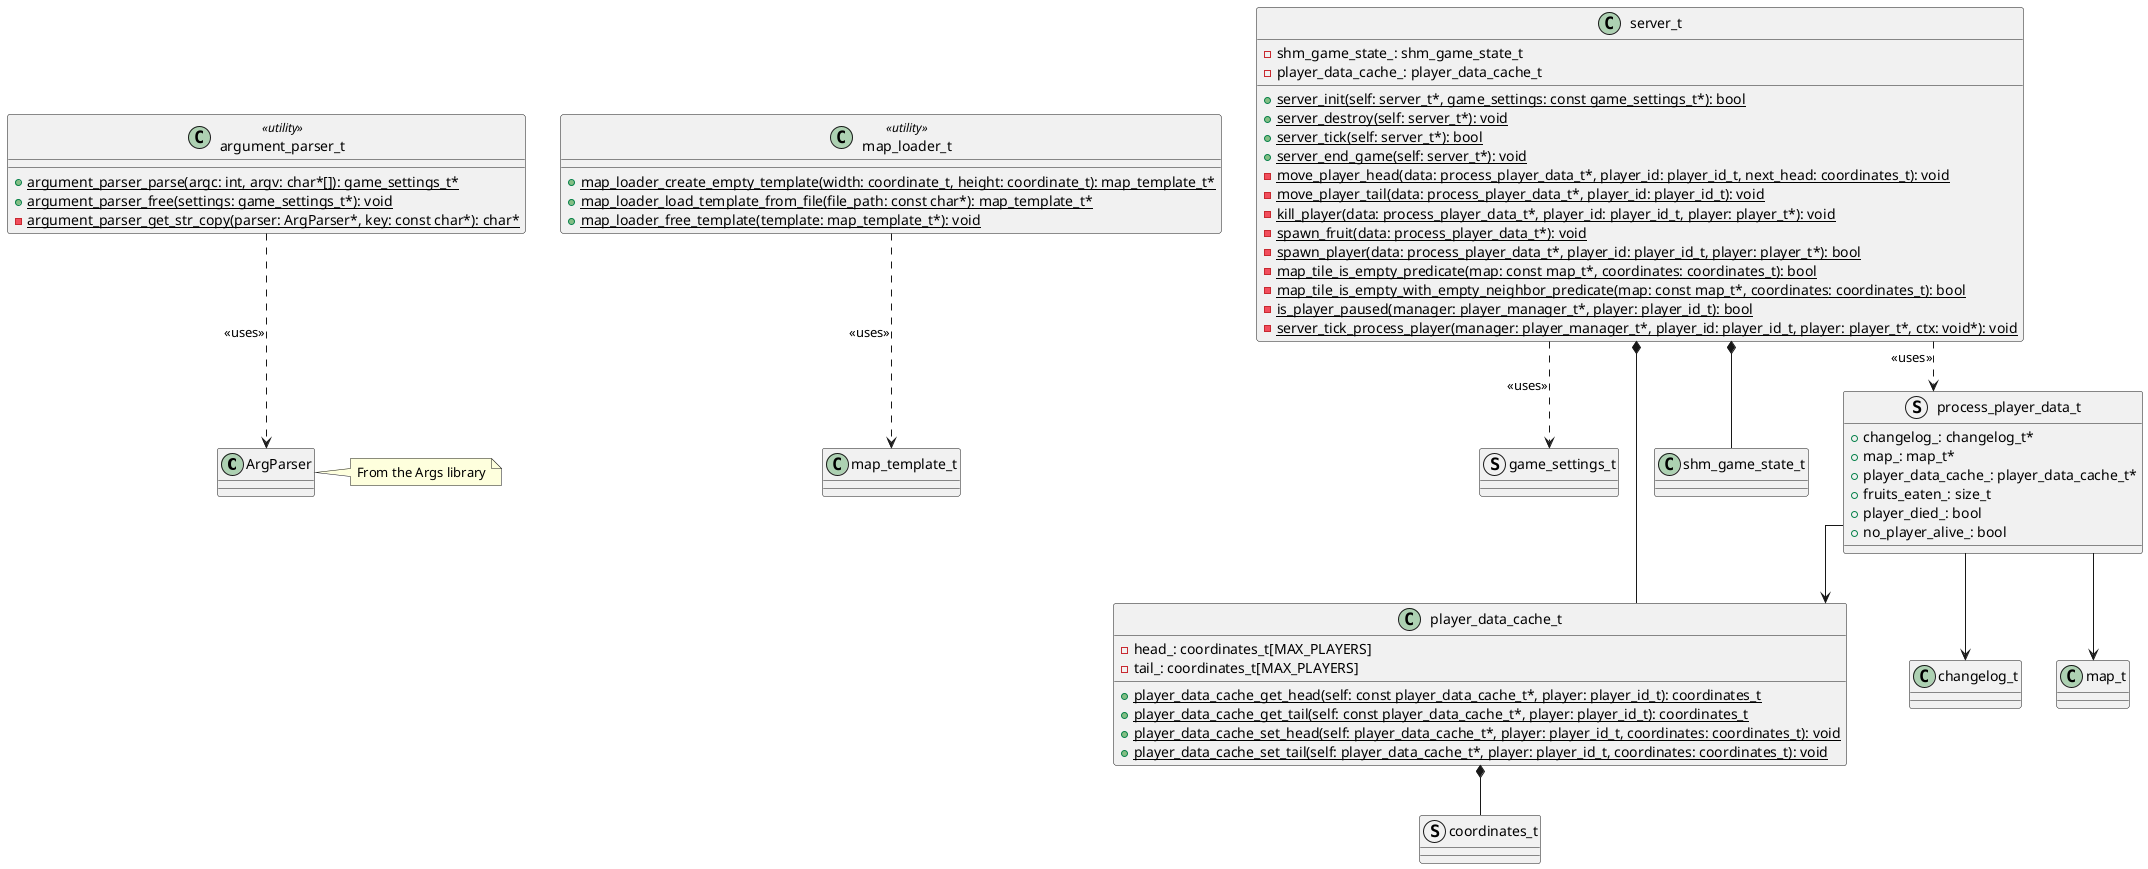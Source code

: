 @startuml

skinparam ranksep 50
skinparam linetype ortho

class ArgParser
note right of ArgParser: From the Args library

class argument_parser_t <<utility>> {
{static} + argument_parser_parse(argc: int, argv: char*[]): game_settings_t*
{static} + argument_parser_free(settings: game_settings_t*): void
{static} - argument_parser_get_str_copy(parser: ArgParser*, key: const char*): char*
}

argument_parser_t ..> ArgParser : <<uses>>

class map_template_t

class map_loader_t <<utility>> {
{static} + map_loader_create_empty_template(width: coordinate_t, height: coordinate_t): map_template_t*
{static} + map_loader_load_template_from_file(file_path: const char*): map_template_t*
{static} + map_loader_free_template(template: map_template_t*): void
}
map_loader_t ..> map_template_t : <<uses>>

struct coordinates_t

class player_data_cache_t {
- head_: coordinates_t[MAX_PLAYERS]
- tail_: coordinates_t[MAX_PLAYERS]

{static} + player_data_cache_get_head(self: const player_data_cache_t*, player: player_id_t): coordinates_t
{static} + player_data_cache_get_tail(self: const player_data_cache_t*, player: player_id_t): coordinates_t
{static} + player_data_cache_set_head(self: player_data_cache_t*, player: player_id_t, coordinates: coordinates_t): void
{static} + player_data_cache_set_tail(self: player_data_cache_t*, player: player_id_t, coordinates: coordinates_t): void
}
player_data_cache_t *-- coordinates_t

struct game_settings_t
class shm_game_state_t

class server_t {
- shm_game_state_: shm_game_state_t
- player_data_cache_: player_data_cache_t

{static} + server_init(self: server_t*, game_settings: const game_settings_t*): bool
{static} + server_destroy(self: server_t*): void
{static} + server_tick(self: server_t*): bool
{static} + server_end_game(self: server_t*): void
{static} - move_player_head(data: process_player_data_t*, player_id: player_id_t, next_head: coordinates_t): void
{static} - move_player_tail(data: process_player_data_t*, player_id: player_id_t): void
{static} - kill_player(data: process_player_data_t*, player_id: player_id_t, player: player_t*): void
{static} - spawn_fruit(data: process_player_data_t*): void
{static} - spawn_player(data: process_player_data_t*, player_id: player_id_t, player: player_t*): bool
{static} - map_tile_is_empty_predicate(map: const map_t*, coordinates: coordinates_t): bool
{static} - map_tile_is_empty_with_empty_neighbor_predicate(map: const map_t*, coordinates: coordinates_t): bool
{static} - is_player_paused(manager: player_manager_t*, player: player_id_t): bool
{static} - server_tick_process_player(manager: player_manager_t*, player_id: player_id_t, player: player_t*, ctx: void*): void
}
server_t ..> game_settings_t : <<uses>>
server_t *-- player_data_cache_t
server_t *-- shm_game_state_t

class changelog_t
class map_t

struct process_player_data_t {
+ changelog_: changelog_t*
+ map_: map_t*
+ player_data_cache_: player_data_cache_t*
+ fruits_eaten_: size_t
+ player_died_: bool
+ no_player_alive_: bool
}
process_player_data_t --> changelog_t
process_player_data_t --> map_t
process_player_data_t --> player_data_cache_t
server_t ..> process_player_data_t : <<uses>>



@enduml